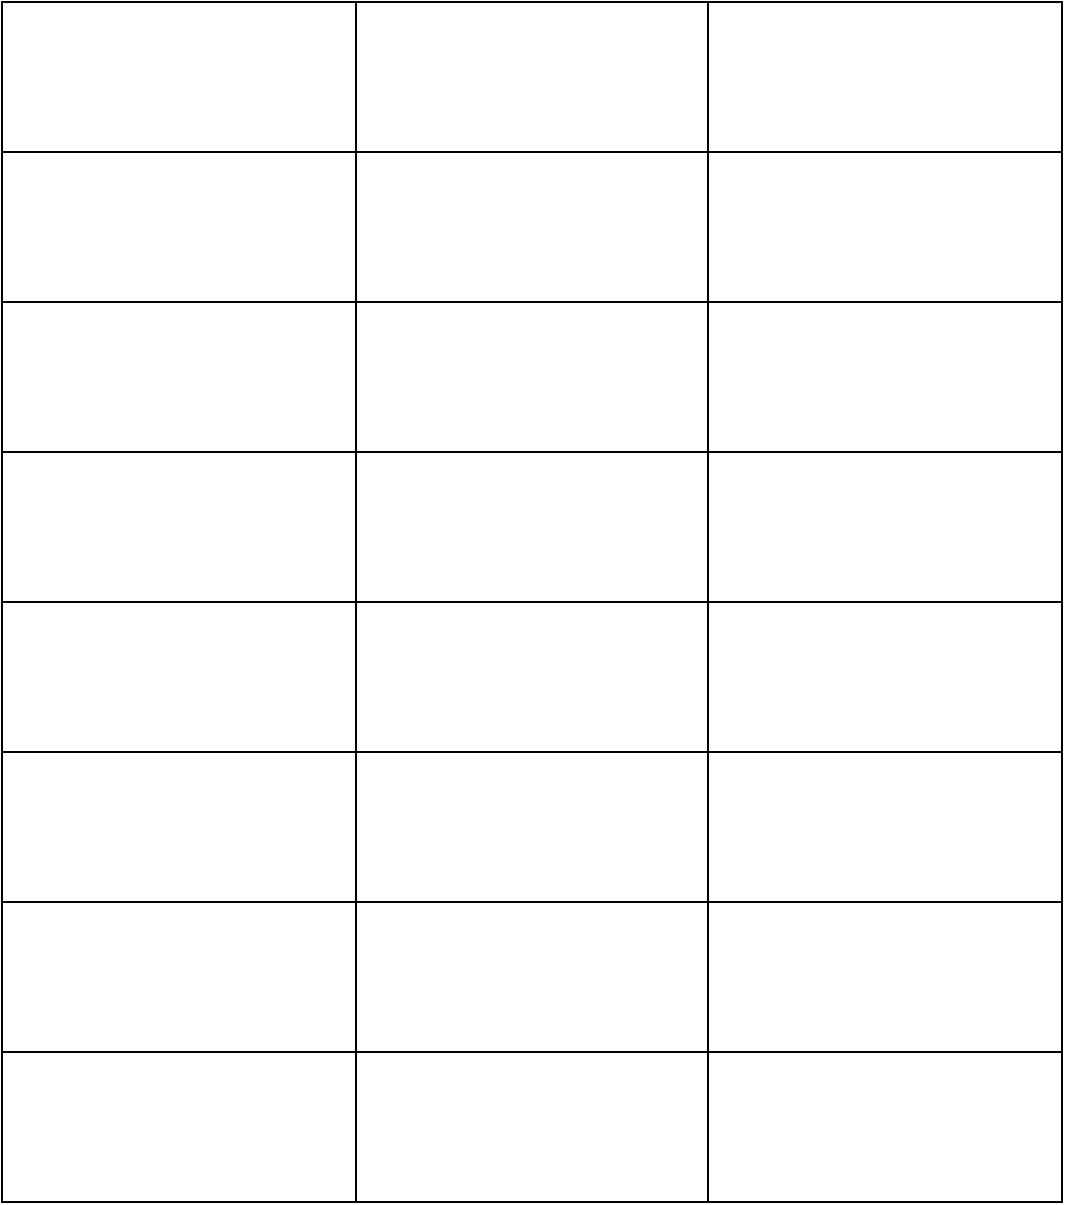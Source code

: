 <mxfile version="21.5.0" type="github">
  <diagram name="Page-1" id="kSBv9vh_wI3Kf15emFKs">
    <mxGraphModel dx="2200" dy="1085" grid="1" gridSize="10" guides="1" tooltips="1" connect="1" arrows="1" fold="1" page="1" pageScale="1" pageWidth="827" pageHeight="1169" math="0" shadow="0">
      <root>
        <mxCell id="0" />
        <mxCell id="1" parent="0" />
        <mxCell id="NXwhkhInC5fZLWhPPABW-1" value="" style="shape=table;startSize=0;container=1;collapsible=0;childLayout=tableLayout;" vertex="1" parent="1">
          <mxGeometry x="140" y="190" width="530" height="600" as="geometry" />
        </mxCell>
        <mxCell id="NXwhkhInC5fZLWhPPABW-2" value="" style="shape=tableRow;horizontal=0;startSize=0;swimlaneHead=0;swimlaneBody=0;strokeColor=inherit;top=0;left=0;bottom=0;right=0;collapsible=0;dropTarget=0;fillColor=none;points=[[0,0.5],[1,0.5]];portConstraint=eastwest;" vertex="1" parent="NXwhkhInC5fZLWhPPABW-1">
          <mxGeometry width="530" height="75" as="geometry" />
        </mxCell>
        <mxCell id="NXwhkhInC5fZLWhPPABW-3" value="" style="shape=partialRectangle;html=1;whiteSpace=wrap;connectable=0;strokeColor=inherit;overflow=hidden;fillColor=none;top=0;left=0;bottom=0;right=0;pointerEvents=1;" vertex="1" parent="NXwhkhInC5fZLWhPPABW-2">
          <mxGeometry width="177" height="75" as="geometry">
            <mxRectangle width="177" height="75" as="alternateBounds" />
          </mxGeometry>
        </mxCell>
        <mxCell id="NXwhkhInC5fZLWhPPABW-4" value="" style="shape=partialRectangle;html=1;whiteSpace=wrap;connectable=0;strokeColor=inherit;overflow=hidden;fillColor=none;top=0;left=0;bottom=0;right=0;pointerEvents=1;" vertex="1" parent="NXwhkhInC5fZLWhPPABW-2">
          <mxGeometry x="177" width="176" height="75" as="geometry">
            <mxRectangle width="176" height="75" as="alternateBounds" />
          </mxGeometry>
        </mxCell>
        <mxCell id="NXwhkhInC5fZLWhPPABW-5" value="" style="shape=partialRectangle;html=1;whiteSpace=wrap;connectable=0;strokeColor=inherit;overflow=hidden;fillColor=none;top=0;left=0;bottom=0;right=0;pointerEvents=1;" vertex="1" parent="NXwhkhInC5fZLWhPPABW-2">
          <mxGeometry x="353" width="177" height="75" as="geometry">
            <mxRectangle width="177" height="75" as="alternateBounds" />
          </mxGeometry>
        </mxCell>
        <mxCell id="NXwhkhInC5fZLWhPPABW-6" value="" style="shape=tableRow;horizontal=0;startSize=0;swimlaneHead=0;swimlaneBody=0;strokeColor=inherit;top=0;left=0;bottom=0;right=0;collapsible=0;dropTarget=0;fillColor=none;points=[[0,0.5],[1,0.5]];portConstraint=eastwest;" vertex="1" parent="NXwhkhInC5fZLWhPPABW-1">
          <mxGeometry y="75" width="530" height="75" as="geometry" />
        </mxCell>
        <mxCell id="NXwhkhInC5fZLWhPPABW-7" value="" style="shape=partialRectangle;html=1;whiteSpace=wrap;connectable=0;strokeColor=inherit;overflow=hidden;fillColor=none;top=0;left=0;bottom=0;right=0;pointerEvents=1;" vertex="1" parent="NXwhkhInC5fZLWhPPABW-6">
          <mxGeometry width="177" height="75" as="geometry">
            <mxRectangle width="177" height="75" as="alternateBounds" />
          </mxGeometry>
        </mxCell>
        <mxCell id="NXwhkhInC5fZLWhPPABW-8" value="" style="shape=partialRectangle;html=1;whiteSpace=wrap;connectable=0;strokeColor=inherit;overflow=hidden;fillColor=none;top=0;left=0;bottom=0;right=0;pointerEvents=1;" vertex="1" parent="NXwhkhInC5fZLWhPPABW-6">
          <mxGeometry x="177" width="176" height="75" as="geometry">
            <mxRectangle width="176" height="75" as="alternateBounds" />
          </mxGeometry>
        </mxCell>
        <mxCell id="NXwhkhInC5fZLWhPPABW-9" value="" style="shape=partialRectangle;html=1;whiteSpace=wrap;connectable=0;strokeColor=inherit;overflow=hidden;fillColor=none;top=0;left=0;bottom=0;right=0;pointerEvents=1;" vertex="1" parent="NXwhkhInC5fZLWhPPABW-6">
          <mxGeometry x="353" width="177" height="75" as="geometry">
            <mxRectangle width="177" height="75" as="alternateBounds" />
          </mxGeometry>
        </mxCell>
        <mxCell id="NXwhkhInC5fZLWhPPABW-10" value="" style="shape=tableRow;horizontal=0;startSize=0;swimlaneHead=0;swimlaneBody=0;strokeColor=inherit;top=0;left=0;bottom=0;right=0;collapsible=0;dropTarget=0;fillColor=none;points=[[0,0.5],[1,0.5]];portConstraint=eastwest;" vertex="1" parent="NXwhkhInC5fZLWhPPABW-1">
          <mxGeometry y="150" width="530" height="75" as="geometry" />
        </mxCell>
        <mxCell id="NXwhkhInC5fZLWhPPABW-11" value="" style="shape=partialRectangle;html=1;whiteSpace=wrap;connectable=0;strokeColor=inherit;overflow=hidden;fillColor=none;top=0;left=0;bottom=0;right=0;pointerEvents=1;" vertex="1" parent="NXwhkhInC5fZLWhPPABW-10">
          <mxGeometry width="177" height="75" as="geometry">
            <mxRectangle width="177" height="75" as="alternateBounds" />
          </mxGeometry>
        </mxCell>
        <mxCell id="NXwhkhInC5fZLWhPPABW-12" value="" style="shape=partialRectangle;html=1;whiteSpace=wrap;connectable=0;strokeColor=inherit;overflow=hidden;fillColor=none;top=0;left=0;bottom=0;right=0;pointerEvents=1;" vertex="1" parent="NXwhkhInC5fZLWhPPABW-10">
          <mxGeometry x="177" width="176" height="75" as="geometry">
            <mxRectangle width="176" height="75" as="alternateBounds" />
          </mxGeometry>
        </mxCell>
        <mxCell id="NXwhkhInC5fZLWhPPABW-13" value="" style="shape=partialRectangle;html=1;whiteSpace=wrap;connectable=0;strokeColor=inherit;overflow=hidden;fillColor=none;top=0;left=0;bottom=0;right=0;pointerEvents=1;" vertex="1" parent="NXwhkhInC5fZLWhPPABW-10">
          <mxGeometry x="353" width="177" height="75" as="geometry">
            <mxRectangle width="177" height="75" as="alternateBounds" />
          </mxGeometry>
        </mxCell>
        <mxCell id="NXwhkhInC5fZLWhPPABW-14" value="" style="shape=tableRow;horizontal=0;startSize=0;swimlaneHead=0;swimlaneBody=0;strokeColor=inherit;top=0;left=0;bottom=0;right=0;collapsible=0;dropTarget=0;fillColor=none;points=[[0,0.5],[1,0.5]];portConstraint=eastwest;" vertex="1" parent="NXwhkhInC5fZLWhPPABW-1">
          <mxGeometry y="225" width="530" height="75" as="geometry" />
        </mxCell>
        <mxCell id="NXwhkhInC5fZLWhPPABW-15" value="" style="shape=partialRectangle;html=1;whiteSpace=wrap;connectable=0;strokeColor=inherit;overflow=hidden;fillColor=none;top=0;left=0;bottom=0;right=0;pointerEvents=1;" vertex="1" parent="NXwhkhInC5fZLWhPPABW-14">
          <mxGeometry width="177" height="75" as="geometry">
            <mxRectangle width="177" height="75" as="alternateBounds" />
          </mxGeometry>
        </mxCell>
        <mxCell id="NXwhkhInC5fZLWhPPABW-16" value="" style="shape=partialRectangle;html=1;whiteSpace=wrap;connectable=0;strokeColor=inherit;overflow=hidden;fillColor=none;top=0;left=0;bottom=0;right=0;pointerEvents=1;" vertex="1" parent="NXwhkhInC5fZLWhPPABW-14">
          <mxGeometry x="177" width="176" height="75" as="geometry">
            <mxRectangle width="176" height="75" as="alternateBounds" />
          </mxGeometry>
        </mxCell>
        <mxCell id="NXwhkhInC5fZLWhPPABW-17" value="" style="shape=partialRectangle;html=1;whiteSpace=wrap;connectable=0;strokeColor=inherit;overflow=hidden;fillColor=none;top=0;left=0;bottom=0;right=0;pointerEvents=1;" vertex="1" parent="NXwhkhInC5fZLWhPPABW-14">
          <mxGeometry x="353" width="177" height="75" as="geometry">
            <mxRectangle width="177" height="75" as="alternateBounds" />
          </mxGeometry>
        </mxCell>
        <mxCell id="NXwhkhInC5fZLWhPPABW-18" value="" style="shape=tableRow;horizontal=0;startSize=0;swimlaneHead=0;swimlaneBody=0;strokeColor=inherit;top=0;left=0;bottom=0;right=0;collapsible=0;dropTarget=0;fillColor=none;points=[[0,0.5],[1,0.5]];portConstraint=eastwest;" vertex="1" parent="NXwhkhInC5fZLWhPPABW-1">
          <mxGeometry y="300" width="530" height="75" as="geometry" />
        </mxCell>
        <mxCell id="NXwhkhInC5fZLWhPPABW-19" value="" style="shape=partialRectangle;html=1;whiteSpace=wrap;connectable=0;strokeColor=inherit;overflow=hidden;fillColor=none;top=0;left=0;bottom=0;right=0;pointerEvents=1;" vertex="1" parent="NXwhkhInC5fZLWhPPABW-18">
          <mxGeometry width="177" height="75" as="geometry">
            <mxRectangle width="177" height="75" as="alternateBounds" />
          </mxGeometry>
        </mxCell>
        <mxCell id="NXwhkhInC5fZLWhPPABW-20" value="" style="shape=partialRectangle;html=1;whiteSpace=wrap;connectable=0;strokeColor=inherit;overflow=hidden;fillColor=none;top=0;left=0;bottom=0;right=0;pointerEvents=1;" vertex="1" parent="NXwhkhInC5fZLWhPPABW-18">
          <mxGeometry x="177" width="176" height="75" as="geometry">
            <mxRectangle width="176" height="75" as="alternateBounds" />
          </mxGeometry>
        </mxCell>
        <mxCell id="NXwhkhInC5fZLWhPPABW-21" value="" style="shape=partialRectangle;html=1;whiteSpace=wrap;connectable=0;strokeColor=inherit;overflow=hidden;fillColor=none;top=0;left=0;bottom=0;right=0;pointerEvents=1;" vertex="1" parent="NXwhkhInC5fZLWhPPABW-18">
          <mxGeometry x="353" width="177" height="75" as="geometry">
            <mxRectangle width="177" height="75" as="alternateBounds" />
          </mxGeometry>
        </mxCell>
        <mxCell id="NXwhkhInC5fZLWhPPABW-22" value="" style="shape=tableRow;horizontal=0;startSize=0;swimlaneHead=0;swimlaneBody=0;strokeColor=inherit;top=0;left=0;bottom=0;right=0;collapsible=0;dropTarget=0;fillColor=none;points=[[0,0.5],[1,0.5]];portConstraint=eastwest;" vertex="1" parent="NXwhkhInC5fZLWhPPABW-1">
          <mxGeometry y="375" width="530" height="75" as="geometry" />
        </mxCell>
        <mxCell id="NXwhkhInC5fZLWhPPABW-23" value="" style="shape=partialRectangle;html=1;whiteSpace=wrap;connectable=0;strokeColor=inherit;overflow=hidden;fillColor=none;top=0;left=0;bottom=0;right=0;pointerEvents=1;" vertex="1" parent="NXwhkhInC5fZLWhPPABW-22">
          <mxGeometry width="177" height="75" as="geometry">
            <mxRectangle width="177" height="75" as="alternateBounds" />
          </mxGeometry>
        </mxCell>
        <mxCell id="NXwhkhInC5fZLWhPPABW-24" value="" style="shape=partialRectangle;html=1;whiteSpace=wrap;connectable=0;strokeColor=inherit;overflow=hidden;fillColor=none;top=0;left=0;bottom=0;right=0;pointerEvents=1;" vertex="1" parent="NXwhkhInC5fZLWhPPABW-22">
          <mxGeometry x="177" width="176" height="75" as="geometry">
            <mxRectangle width="176" height="75" as="alternateBounds" />
          </mxGeometry>
        </mxCell>
        <mxCell id="NXwhkhInC5fZLWhPPABW-25" value="" style="shape=partialRectangle;html=1;whiteSpace=wrap;connectable=0;strokeColor=inherit;overflow=hidden;fillColor=none;top=0;left=0;bottom=0;right=0;pointerEvents=1;" vertex="1" parent="NXwhkhInC5fZLWhPPABW-22">
          <mxGeometry x="353" width="177" height="75" as="geometry">
            <mxRectangle width="177" height="75" as="alternateBounds" />
          </mxGeometry>
        </mxCell>
        <mxCell id="NXwhkhInC5fZLWhPPABW-26" value="" style="shape=tableRow;horizontal=0;startSize=0;swimlaneHead=0;swimlaneBody=0;strokeColor=inherit;top=0;left=0;bottom=0;right=0;collapsible=0;dropTarget=0;fillColor=none;points=[[0,0.5],[1,0.5]];portConstraint=eastwest;" vertex="1" parent="NXwhkhInC5fZLWhPPABW-1">
          <mxGeometry y="450" width="530" height="75" as="geometry" />
        </mxCell>
        <mxCell id="NXwhkhInC5fZLWhPPABW-27" value="" style="shape=partialRectangle;html=1;whiteSpace=wrap;connectable=0;strokeColor=inherit;overflow=hidden;fillColor=none;top=0;left=0;bottom=0;right=0;pointerEvents=1;" vertex="1" parent="NXwhkhInC5fZLWhPPABW-26">
          <mxGeometry width="177" height="75" as="geometry">
            <mxRectangle width="177" height="75" as="alternateBounds" />
          </mxGeometry>
        </mxCell>
        <mxCell id="NXwhkhInC5fZLWhPPABW-28" value="" style="shape=partialRectangle;html=1;whiteSpace=wrap;connectable=0;strokeColor=inherit;overflow=hidden;fillColor=none;top=0;left=0;bottom=0;right=0;pointerEvents=1;" vertex="1" parent="NXwhkhInC5fZLWhPPABW-26">
          <mxGeometry x="177" width="176" height="75" as="geometry">
            <mxRectangle width="176" height="75" as="alternateBounds" />
          </mxGeometry>
        </mxCell>
        <mxCell id="NXwhkhInC5fZLWhPPABW-29" value="" style="shape=partialRectangle;html=1;whiteSpace=wrap;connectable=0;strokeColor=inherit;overflow=hidden;fillColor=none;top=0;left=0;bottom=0;right=0;pointerEvents=1;" vertex="1" parent="NXwhkhInC5fZLWhPPABW-26">
          <mxGeometry x="353" width="177" height="75" as="geometry">
            <mxRectangle width="177" height="75" as="alternateBounds" />
          </mxGeometry>
        </mxCell>
        <mxCell id="NXwhkhInC5fZLWhPPABW-30" value="" style="shape=tableRow;horizontal=0;startSize=0;swimlaneHead=0;swimlaneBody=0;strokeColor=inherit;top=0;left=0;bottom=0;right=0;collapsible=0;dropTarget=0;fillColor=none;points=[[0,0.5],[1,0.5]];portConstraint=eastwest;" vertex="1" parent="NXwhkhInC5fZLWhPPABW-1">
          <mxGeometry y="525" width="530" height="75" as="geometry" />
        </mxCell>
        <mxCell id="NXwhkhInC5fZLWhPPABW-31" value="" style="shape=partialRectangle;html=1;whiteSpace=wrap;connectable=0;strokeColor=inherit;overflow=hidden;fillColor=none;top=0;left=0;bottom=0;right=0;pointerEvents=1;" vertex="1" parent="NXwhkhInC5fZLWhPPABW-30">
          <mxGeometry width="177" height="75" as="geometry">
            <mxRectangle width="177" height="75" as="alternateBounds" />
          </mxGeometry>
        </mxCell>
        <mxCell id="NXwhkhInC5fZLWhPPABW-32" value="" style="shape=partialRectangle;html=1;whiteSpace=wrap;connectable=0;strokeColor=inherit;overflow=hidden;fillColor=none;top=0;left=0;bottom=0;right=0;pointerEvents=1;" vertex="1" parent="NXwhkhInC5fZLWhPPABW-30">
          <mxGeometry x="177" width="176" height="75" as="geometry">
            <mxRectangle width="176" height="75" as="alternateBounds" />
          </mxGeometry>
        </mxCell>
        <mxCell id="NXwhkhInC5fZLWhPPABW-33" value="" style="shape=partialRectangle;html=1;whiteSpace=wrap;connectable=0;strokeColor=inherit;overflow=hidden;fillColor=none;top=0;left=0;bottom=0;right=0;pointerEvents=1;" vertex="1" parent="NXwhkhInC5fZLWhPPABW-30">
          <mxGeometry x="353" width="177" height="75" as="geometry">
            <mxRectangle width="177" height="75" as="alternateBounds" />
          </mxGeometry>
        </mxCell>
      </root>
    </mxGraphModel>
  </diagram>
</mxfile>
